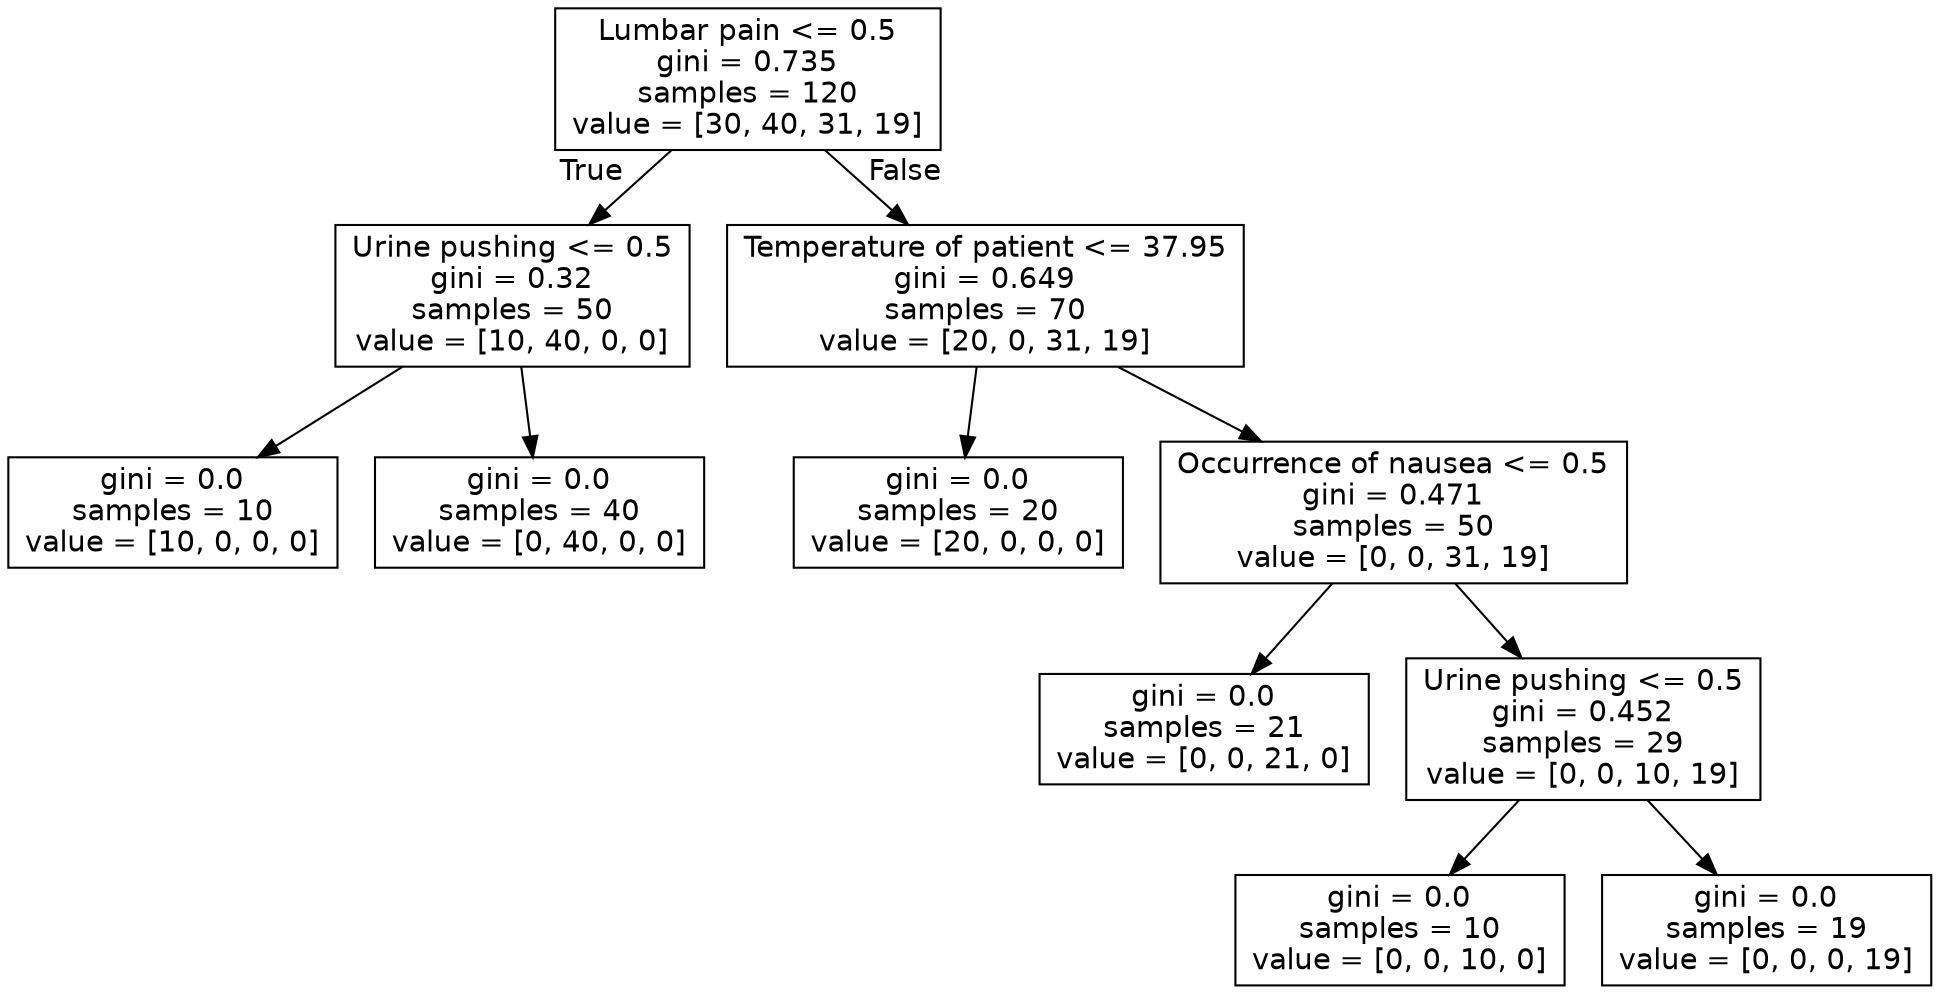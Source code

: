 digraph Tree {
node [shape=box, fontname="helvetica"] ;
edge [fontname="helvetica"] ;
0 [label="Lumbar pain <= 0.5\ngini = 0.735\nsamples = 120\nvalue = [30, 40, 31, 19]"] ;
1 [label="Urine pushing <= 0.5\ngini = 0.32\nsamples = 50\nvalue = [10, 40, 0, 0]"] ;
0 -> 1 [labeldistance=2.5, labelangle=45, headlabel="True"] ;
2 [label="gini = 0.0\nsamples = 10\nvalue = [10, 0, 0, 0]"] ;
1 -> 2 ;
3 [label="gini = 0.0\nsamples = 40\nvalue = [0, 40, 0, 0]"] ;
1 -> 3 ;
4 [label="Temperature of patient <= 37.95\ngini = 0.649\nsamples = 70\nvalue = [20, 0, 31, 19]"] ;
0 -> 4 [labeldistance=2.5, labelangle=-45, headlabel="False"] ;
5 [label="gini = 0.0\nsamples = 20\nvalue = [20, 0, 0, 0]"] ;
4 -> 5 ;
6 [label="Occurrence of nausea <= 0.5\ngini = 0.471\nsamples = 50\nvalue = [0, 0, 31, 19]"] ;
4 -> 6 ;
7 [label="gini = 0.0\nsamples = 21\nvalue = [0, 0, 21, 0]"] ;
6 -> 7 ;
8 [label="Urine pushing <= 0.5\ngini = 0.452\nsamples = 29\nvalue = [0, 0, 10, 19]"] ;
6 -> 8 ;
9 [label="gini = 0.0\nsamples = 10\nvalue = [0, 0, 10, 0]"] ;
8 -> 9 ;
10 [label="gini = 0.0\nsamples = 19\nvalue = [0, 0, 0, 19]"] ;
8 -> 10 ;
}